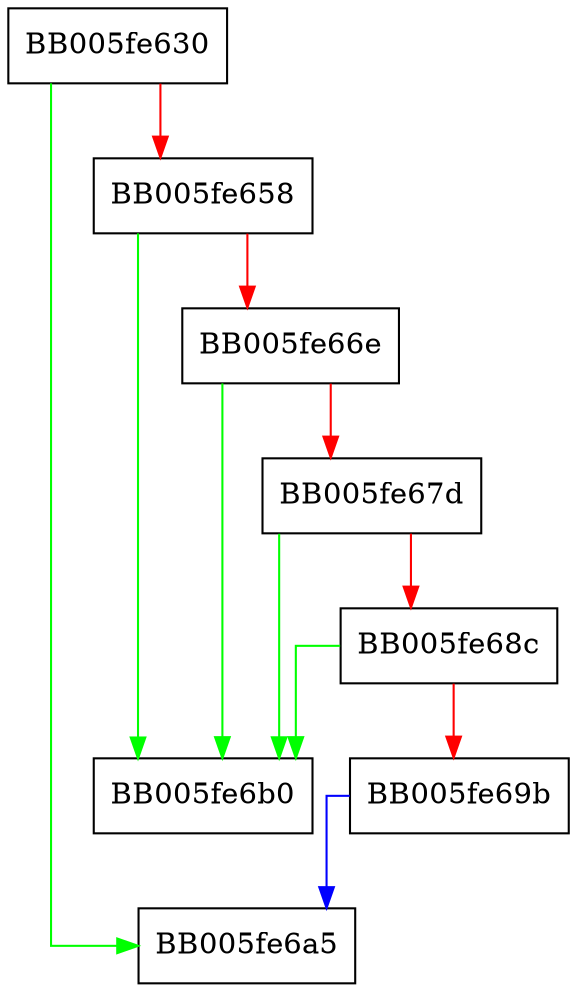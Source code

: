 digraph ossl_provider_store_new {
  node [shape="box"];
  graph [splines=ortho];
  BB005fe630 -> BB005fe6a5 [color="green"];
  BB005fe630 -> BB005fe658 [color="red"];
  BB005fe658 -> BB005fe6b0 [color="green"];
  BB005fe658 -> BB005fe66e [color="red"];
  BB005fe66e -> BB005fe6b0 [color="green"];
  BB005fe66e -> BB005fe67d [color="red"];
  BB005fe67d -> BB005fe6b0 [color="green"];
  BB005fe67d -> BB005fe68c [color="red"];
  BB005fe68c -> BB005fe6b0 [color="green"];
  BB005fe68c -> BB005fe69b [color="red"];
  BB005fe69b -> BB005fe6a5 [color="blue"];
}